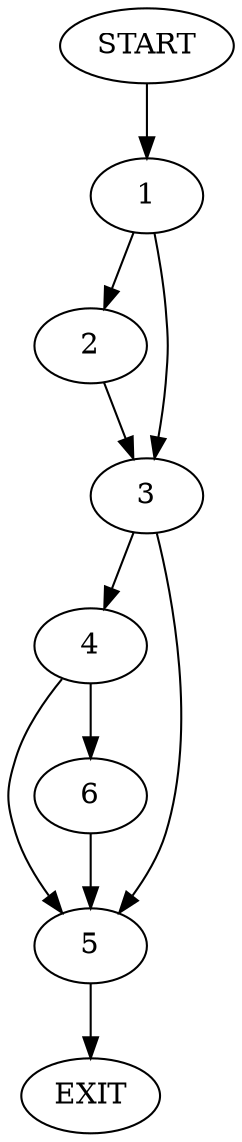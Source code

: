 digraph {
0 [label="START"]
7 [label="EXIT"]
0 -> 1
1 -> 2
1 -> 3
3 -> 4
3 -> 5
2 -> 3
5 -> 7
4 -> 5
4 -> 6
6 -> 5
}
